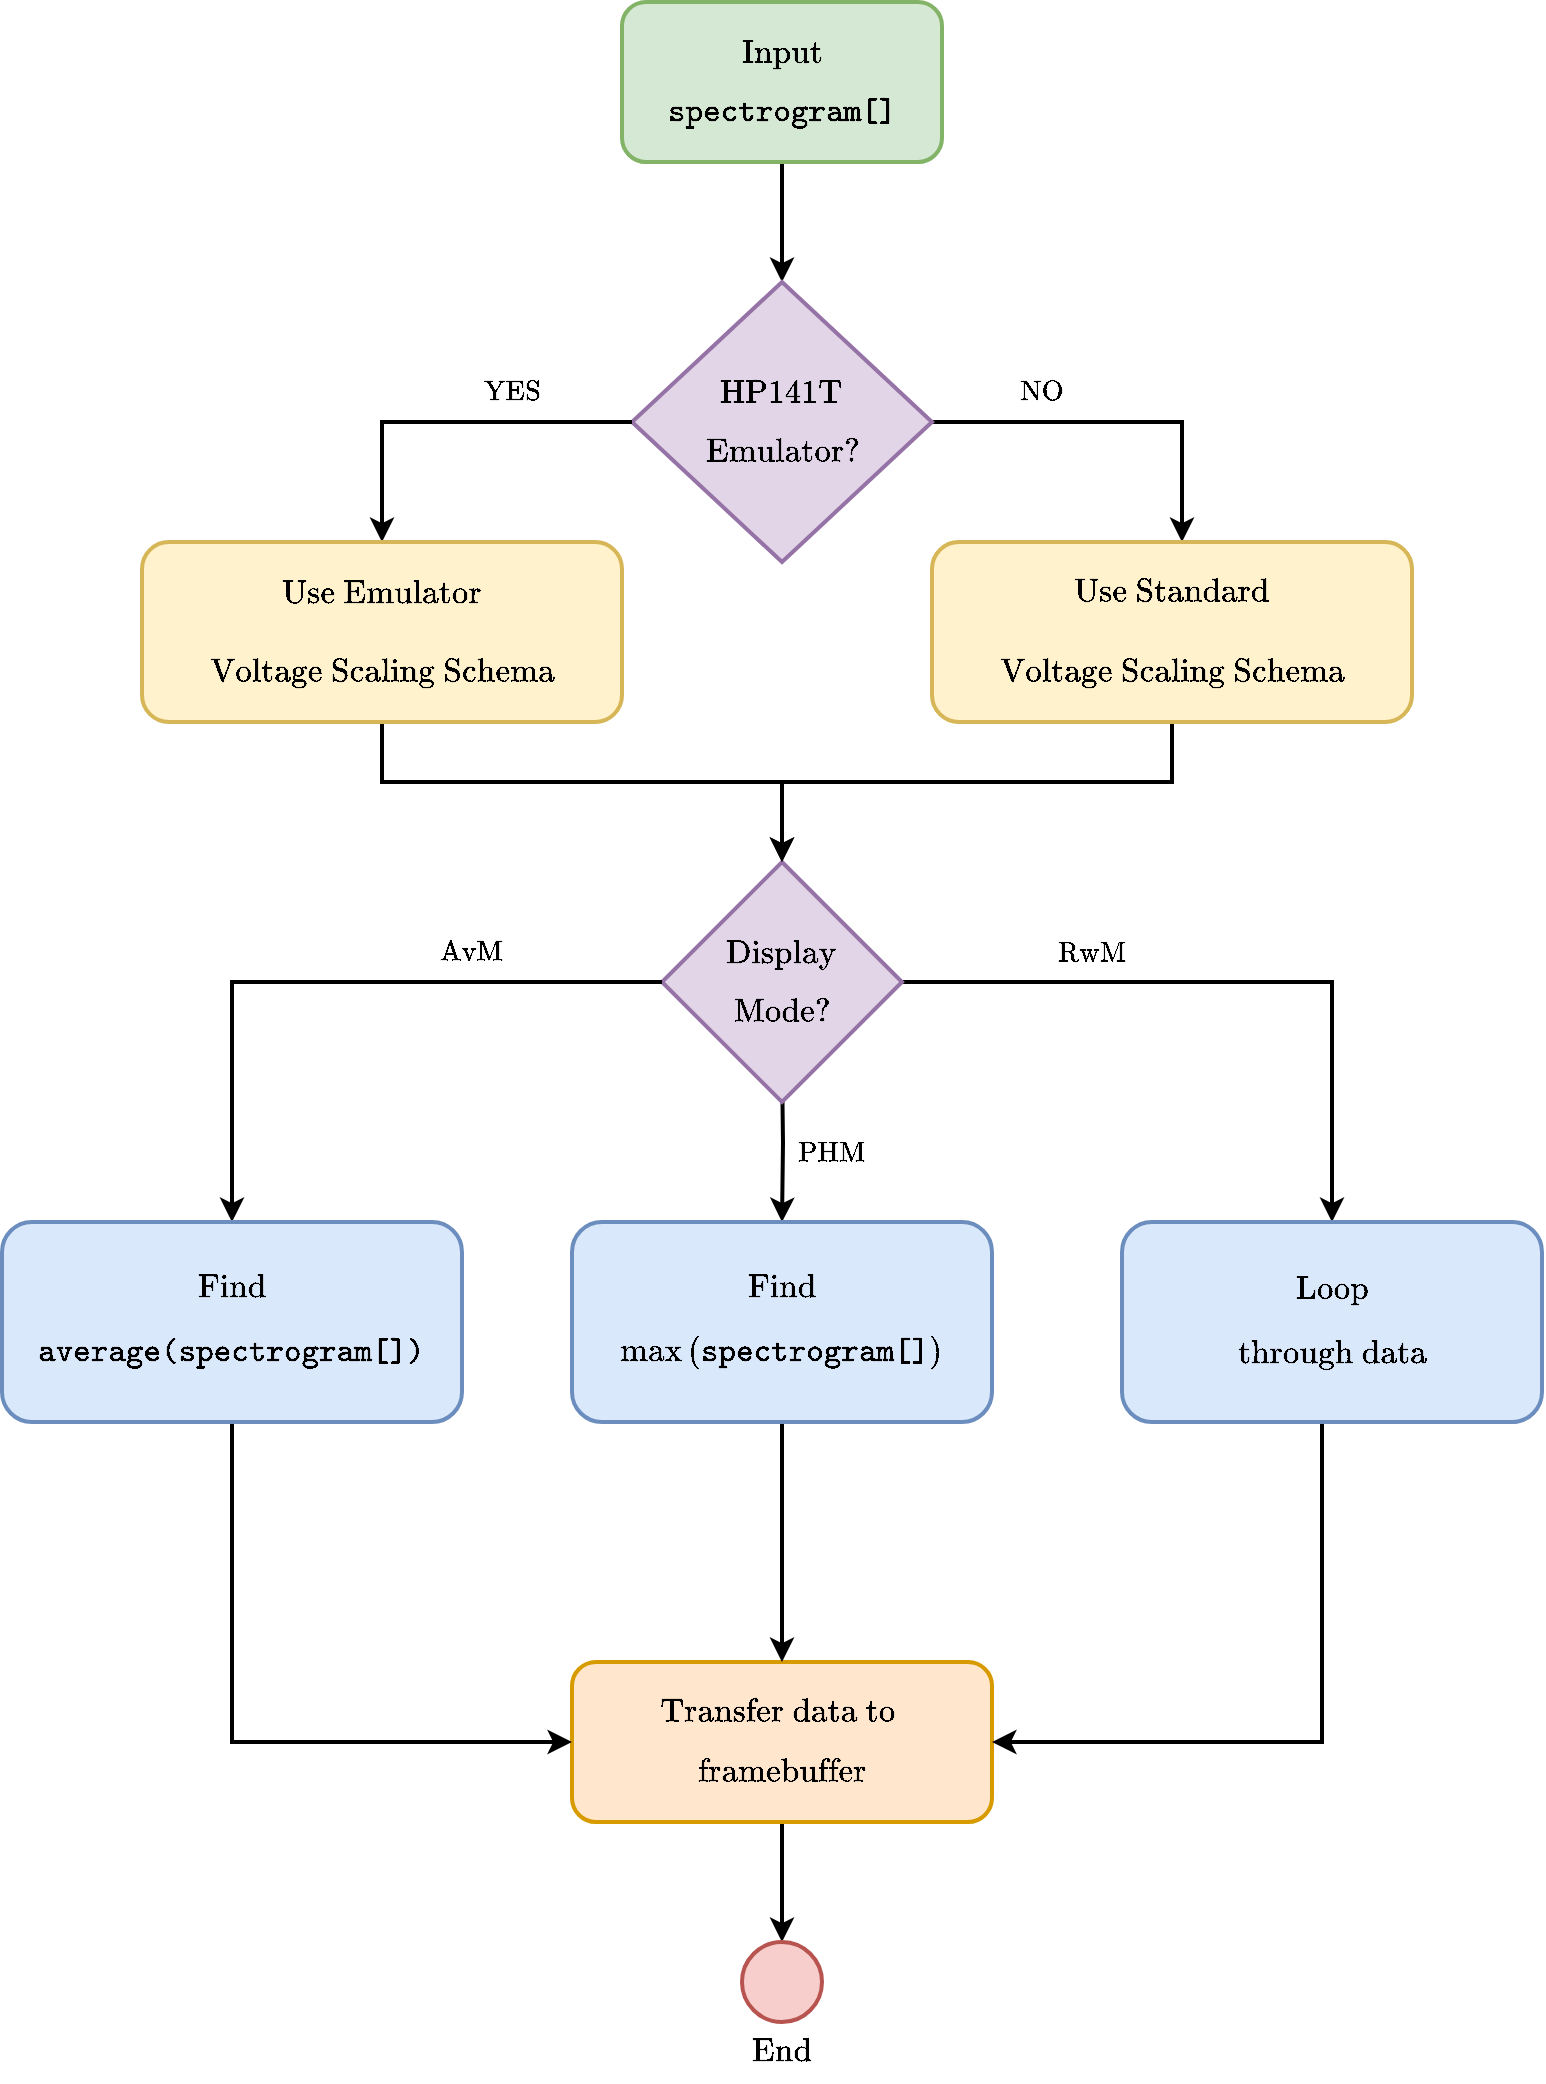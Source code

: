 <mxfile version="27.0.5">
  <diagram name="Page-1" id="s_6Yn8aQHhRHYE2DEVc4">
    <mxGraphModel dx="1019" dy="606" grid="1" gridSize="10" guides="1" tooltips="1" connect="1" arrows="1" fold="1" page="1" pageScale="1" pageWidth="1169" pageHeight="827" math="1" shadow="0">
      <root>
        <mxCell id="0" />
        <mxCell id="1" parent="0" />
        <mxCell id="j0czJf0FRw_KX-cHqv5S-84" style="edgeStyle=orthogonalEdgeStyle;rounded=0;orthogonalLoop=1;jettySize=auto;html=1;strokeWidth=2;" parent="1" source="j0czJf0FRw_KX-cHqv5S-78" target="j0czJf0FRw_KX-cHqv5S-82" edge="1">
          <mxGeometry relative="1" as="geometry" />
        </mxCell>
        <mxCell id="j0czJf0FRw_KX-cHqv5S-78" value="" style="rounded=1;whiteSpace=wrap;html=1;strokeWidth=2;fillColor=#ffe6cc;strokeColor=#d79b00;" parent="1" vertex="1">
          <mxGeometry x="495" y="880" width="210" height="80" as="geometry" />
        </mxCell>
        <mxCell id="j0czJf0FRw_KX-cHqv5S-7" style="edgeStyle=orthogonalEdgeStyle;rounded=0;orthogonalLoop=1;jettySize=auto;html=1;fontSize=14;strokeWidth=2;" parent="1" source="j0czJf0FRw_KX-cHqv5S-3" target="j0czJf0FRw_KX-cHqv5S-40" edge="1">
          <mxGeometry relative="1" as="geometry">
            <mxPoint x="600" y="200" as="targetPoint" />
          </mxGeometry>
        </mxCell>
        <mxCell id="j0czJf0FRw_KX-cHqv5S-3" value="" style="rounded=1;whiteSpace=wrap;html=1;strokeWidth=2;fillColor=#d5e8d4;strokeColor=#82b366;" parent="1" vertex="1">
          <mxGeometry x="520" y="50" width="160" height="80" as="geometry" />
        </mxCell>
        <mxCell id="j0czJf0FRw_KX-cHqv5S-12" value="$$\texttt{spectrogram[]}$$" style="text;html=1;align=center;verticalAlign=middle;whiteSpace=wrap;rounded=0;fontSize=14;" parent="1" vertex="1">
          <mxGeometry x="532.5" y="90" width="135" height="30" as="geometry" />
        </mxCell>
        <mxCell id="j0czJf0FRw_KX-cHqv5S-16" style="edgeStyle=orthogonalEdgeStyle;rounded=0;orthogonalLoop=1;jettySize=auto;html=1;fontSize=14;strokeWidth=2;" parent="1" target="j0czJf0FRw_KX-cHqv5S-24" edge="1">
          <mxGeometry relative="1" as="geometry">
            <mxPoint x="600" y="650" as="targetPoint" />
            <mxPoint x="600" y="580" as="sourcePoint" />
          </mxGeometry>
        </mxCell>
        <mxCell id="j0czJf0FRw_KX-cHqv5S-20" value="$$\text{PHM}$$" style="text;html=1;align=center;verticalAlign=middle;whiteSpace=wrap;rounded=0;" parent="1" vertex="1">
          <mxGeometry x="600" y="610" width="50" height="30" as="geometry" />
        </mxCell>
        <mxCell id="j0czJf0FRw_KX-cHqv5S-35" style="edgeStyle=orthogonalEdgeStyle;rounded=0;orthogonalLoop=1;jettySize=auto;html=1;exitX=1;exitY=0.5;exitDx=0;exitDy=0;strokeWidth=2;" parent="1" source="j0czJf0FRw_KX-cHqv5S-21" target="j0czJf0FRw_KX-cHqv5S-32" edge="1">
          <mxGeometry relative="1" as="geometry" />
        </mxCell>
        <mxCell id="j0czJf0FRw_KX-cHqv5S-21" value="" style="rhombus;whiteSpace=wrap;html=1;strokeWidth=2;fillColor=#e1d5e7;strokeColor=#9673a6;" parent="1" vertex="1">
          <mxGeometry x="540" y="480" width="120" height="120" as="geometry" />
        </mxCell>
        <mxCell id="j0czJf0FRw_KX-cHqv5S-22" value="&lt;font style=&quot;font-size: 14px;&quot;&gt;$$\text{Display}$$&lt;/font&gt;" style="text;html=1;align=center;verticalAlign=middle;whiteSpace=wrap;rounded=0;" parent="1" vertex="1">
          <mxGeometry x="570" y="510" width="60" height="30" as="geometry" />
        </mxCell>
        <mxCell id="j0czJf0FRw_KX-cHqv5S-23" value="&lt;font style=&quot;font-size: 14px;&quot;&gt;$$\text{Mode?}$$&lt;/font&gt;" style="text;html=1;align=center;verticalAlign=middle;whiteSpace=wrap;rounded=0;" parent="1" vertex="1">
          <mxGeometry x="570" y="540" width="60" height="30" as="geometry" />
        </mxCell>
        <mxCell id="j0czJf0FRw_KX-cHqv5S-70" style="edgeStyle=orthogonalEdgeStyle;rounded=0;orthogonalLoop=1;jettySize=auto;html=1;strokeWidth=2;" parent="1" source="j0czJf0FRw_KX-cHqv5S-24" target="j0czJf0FRw_KX-cHqv5S-78" edge="1">
          <mxGeometry relative="1" as="geometry">
            <mxPoint x="600.0" y="880" as="targetPoint" />
          </mxGeometry>
        </mxCell>
        <mxCell id="j0czJf0FRw_KX-cHqv5S-24" value="" style="rounded=1;whiteSpace=wrap;html=1;strokeWidth=2;fillColor=#dae8fc;strokeColor=#6c8ebf;" parent="1" vertex="1">
          <mxGeometry x="495" y="660" width="210" height="100" as="geometry" />
        </mxCell>
        <mxCell id="j0czJf0FRw_KX-cHqv5S-25" value="$$\text{Find}$$" style="text;html=1;align=center;verticalAlign=middle;whiteSpace=wrap;rounded=0;fontSize=14;" parent="1" vertex="1">
          <mxGeometry x="570" y="678" width="60" height="30" as="geometry" />
        </mxCell>
        <mxCell id="j0czJf0FRw_KX-cHqv5S-26" value="$$\max{(\texttt{spectrogram[]})}$$" style="text;html=1;align=center;verticalAlign=middle;whiteSpace=wrap;rounded=0;fontSize=14;" parent="1" vertex="1">
          <mxGeometry x="570" y="710" width="60" height="30" as="geometry" />
        </mxCell>
        <mxCell id="j0czJf0FRw_KX-cHqv5S-27" value="" style="endArrow=classic;html=1;rounded=0;exitX=0;exitY=0.5;exitDx=0;exitDy=0;strokeWidth=2;" parent="1" source="j0czJf0FRw_KX-cHqv5S-21" target="j0czJf0FRw_KX-cHqv5S-28" edge="1">
          <mxGeometry width="50" height="50" relative="1" as="geometry">
            <mxPoint x="540" y="600" as="sourcePoint" />
            <mxPoint x="320" y="670" as="targetPoint" />
            <Array as="points">
              <mxPoint x="325" y="540" />
            </Array>
          </mxGeometry>
        </mxCell>
        <mxCell id="j0czJf0FRw_KX-cHqv5S-69" style="edgeStyle=orthogonalEdgeStyle;rounded=0;orthogonalLoop=1;jettySize=auto;html=1;strokeWidth=2;" parent="1" source="j0czJf0FRw_KX-cHqv5S-28" target="j0czJf0FRw_KX-cHqv5S-78" edge="1">
          <mxGeometry relative="1" as="geometry">
            <mxPoint x="325" y="880" as="targetPoint" />
            <Array as="points">
              <mxPoint x="325" y="920" />
            </Array>
          </mxGeometry>
        </mxCell>
        <mxCell id="j0czJf0FRw_KX-cHqv5S-28" value="" style="rounded=1;whiteSpace=wrap;html=1;strokeWidth=2;fillColor=#dae8fc;strokeColor=#6c8ebf;" parent="1" vertex="1">
          <mxGeometry x="210" y="660" width="230" height="100" as="geometry" />
        </mxCell>
        <mxCell id="j0czJf0FRw_KX-cHqv5S-29" value="$$\text{Find}$$" style="text;html=1;align=center;verticalAlign=middle;whiteSpace=wrap;rounded=0;fontSize=14;" parent="1" vertex="1">
          <mxGeometry x="295" y="678" width="60" height="30" as="geometry" />
        </mxCell>
        <mxCell id="j0czJf0FRw_KX-cHqv5S-30" value="$$\texttt{average(spectrogram[])}$$" style="text;html=1;align=center;verticalAlign=middle;whiteSpace=wrap;rounded=0;fontSize=14;" parent="1" vertex="1">
          <mxGeometry x="295" y="710" width="60" height="30" as="geometry" />
        </mxCell>
        <mxCell id="j0czJf0FRw_KX-cHqv5S-31" value="$$\text{AvM}$$" style="text;html=1;align=center;verticalAlign=middle;whiteSpace=wrap;rounded=0;" parent="1" vertex="1">
          <mxGeometry x="420" y="510" width="50" height="30" as="geometry" />
        </mxCell>
        <mxCell id="j0czJf0FRw_KX-cHqv5S-71" style="edgeStyle=orthogonalEdgeStyle;rounded=0;orthogonalLoop=1;jettySize=auto;html=1;strokeWidth=2;" parent="1" source="j0czJf0FRw_KX-cHqv5S-32" target="j0czJf0FRw_KX-cHqv5S-78" edge="1">
          <mxGeometry relative="1" as="geometry">
            <mxPoint x="875" y="880" as="targetPoint" />
            <Array as="points">
              <mxPoint x="870" y="920" />
            </Array>
          </mxGeometry>
        </mxCell>
        <mxCell id="j0czJf0FRw_KX-cHqv5S-32" value="" style="rounded=1;whiteSpace=wrap;html=1;strokeWidth=2;fillColor=#dae8fc;strokeColor=#6c8ebf;" parent="1" vertex="1">
          <mxGeometry x="770" y="660" width="210" height="100" as="geometry" />
        </mxCell>
        <mxCell id="j0czJf0FRw_KX-cHqv5S-33" value="$$\text{Loop}$$" style="text;html=1;align=center;verticalAlign=middle;whiteSpace=wrap;rounded=0;fontSize=14;" parent="1" vertex="1">
          <mxGeometry x="845" y="678" width="60" height="30" as="geometry" />
        </mxCell>
        <mxCell id="j0czJf0FRw_KX-cHqv5S-34" value="$$\text{through data}$$" style="text;html=1;align=center;verticalAlign=middle;whiteSpace=wrap;rounded=0;fontSize=14;" parent="1" vertex="1">
          <mxGeometry x="845" y="710" width="60" height="30" as="geometry" />
        </mxCell>
        <mxCell id="j0czJf0FRw_KX-cHqv5S-39" value="$$\text{RwM}$$" style="text;html=1;align=center;verticalAlign=middle;whiteSpace=wrap;rounded=0;" parent="1" vertex="1">
          <mxGeometry x="730" y="510" width="50" height="30" as="geometry" />
        </mxCell>
        <mxCell id="j0czJf0FRw_KX-cHqv5S-44" style="edgeStyle=orthogonalEdgeStyle;rounded=0;orthogonalLoop=1;jettySize=auto;html=1;strokeWidth=2;" parent="1" source="j0czJf0FRw_KX-cHqv5S-40" edge="1">
          <mxGeometry relative="1" as="geometry">
            <mxPoint x="800.0" y="320" as="targetPoint" />
            <Array as="points">
              <mxPoint x="800" y="260" />
            </Array>
          </mxGeometry>
        </mxCell>
        <mxCell id="j0czJf0FRw_KX-cHqv5S-40" value="" style="rhombus;whiteSpace=wrap;html=1;strokeWidth=2;fillColor=#e1d5e7;strokeColor=#9673a6;" parent="1" vertex="1">
          <mxGeometry x="525" y="190" width="150" height="140" as="geometry" />
        </mxCell>
        <mxCell id="j0czJf0FRw_KX-cHqv5S-41" value="&lt;font style=&quot;font-size: 14px;&quot;&gt;$$\text{HP141T}$$&lt;/font&gt;" style="text;html=1;align=center;verticalAlign=middle;whiteSpace=wrap;rounded=0;" parent="1" vertex="1">
          <mxGeometry x="570" y="230" width="60" height="30" as="geometry" />
        </mxCell>
        <mxCell id="j0czJf0FRw_KX-cHqv5S-42" value="&lt;font style=&quot;font-size: 14px;&quot;&gt;$$\text{Emulator?}$$&lt;/font&gt;" style="text;html=1;align=center;verticalAlign=middle;whiteSpace=wrap;rounded=0;" parent="1" vertex="1">
          <mxGeometry x="570" y="260" width="60" height="30" as="geometry" />
        </mxCell>
        <mxCell id="j0czJf0FRw_KX-cHqv5S-43" value="" style="endArrow=classic;html=1;rounded=0;exitX=0;exitY=0.5;exitDx=0;exitDy=0;strokeWidth=2;" parent="1" source="j0czJf0FRw_KX-cHqv5S-40" target="j0czJf0FRw_KX-cHqv5S-48" edge="1">
          <mxGeometry width="50" height="50" relative="1" as="geometry">
            <mxPoint x="570" y="300" as="sourcePoint" />
            <mxPoint x="400" y="320" as="targetPoint" />
            <Array as="points">
              <mxPoint x="400" y="260" />
            </Array>
          </mxGeometry>
        </mxCell>
        <mxCell id="j0czJf0FRw_KX-cHqv5S-45" value="$$\text{YES}$$" style="text;html=1;align=center;verticalAlign=middle;whiteSpace=wrap;rounded=0;" parent="1" vertex="1">
          <mxGeometry x="440" y="230" width="50" height="30" as="geometry" />
        </mxCell>
        <mxCell id="j0czJf0FRw_KX-cHqv5S-46" value="$$\text{NO}$$" style="text;html=1;align=center;verticalAlign=middle;whiteSpace=wrap;rounded=0;" parent="1" vertex="1">
          <mxGeometry x="705" y="230" width="50" height="30" as="geometry" />
        </mxCell>
        <mxCell id="j0czJf0FRw_KX-cHqv5S-62" style="edgeStyle=orthogonalEdgeStyle;rounded=0;orthogonalLoop=1;jettySize=auto;html=1;strokeWidth=2;" parent="1" source="j0czJf0FRw_KX-cHqv5S-48" target="j0czJf0FRw_KX-cHqv5S-21" edge="1">
          <mxGeometry relative="1" as="geometry">
            <Array as="points">
              <mxPoint x="400" y="440" />
              <mxPoint x="600" y="440" />
            </Array>
          </mxGeometry>
        </mxCell>
        <mxCell id="j0czJf0FRw_KX-cHqv5S-48" value="" style="rounded=1;whiteSpace=wrap;html=1;strokeWidth=2;fillColor=#fff2cc;strokeColor=#d6b656;" parent="1" vertex="1">
          <mxGeometry x="280" y="320" width="240" height="90" as="geometry" />
        </mxCell>
        <mxCell id="j0czJf0FRw_KX-cHqv5S-51" value="$$\text{Use Emulator}$$" style="text;html=1;align=center;verticalAlign=middle;whiteSpace=wrap;rounded=0;fontSize=14;" parent="1" vertex="1">
          <mxGeometry x="310" y="330" width="180" height="30" as="geometry" />
        </mxCell>
        <mxCell id="j0czJf0FRw_KX-cHqv5S-54" value="$$\text{}$$" style="text;html=1;align=center;verticalAlign=middle;whiteSpace=wrap;rounded=0;fontSize=14;" parent="1" vertex="1">
          <mxGeometry x="315" y="360" width="180" height="30" as="geometry" />
        </mxCell>
        <mxCell id="j0czJf0FRw_KX-cHqv5S-55" value="$$\text{Voltage Scaling Schema}$$" style="text;html=1;align=center;verticalAlign=middle;whiteSpace=wrap;rounded=0;fontSize=14;" parent="1" vertex="1">
          <mxGeometry x="310" y="370" width="180" height="30" as="geometry" />
        </mxCell>
        <mxCell id="j0czJf0FRw_KX-cHqv5S-63" style="edgeStyle=orthogonalEdgeStyle;rounded=0;orthogonalLoop=1;jettySize=auto;html=1;strokeWidth=2;" parent="1" source="j0czJf0FRw_KX-cHqv5S-56" target="j0czJf0FRw_KX-cHqv5S-21" edge="1">
          <mxGeometry relative="1" as="geometry">
            <Array as="points">
              <mxPoint x="795" y="440" />
              <mxPoint x="600" y="440" />
            </Array>
          </mxGeometry>
        </mxCell>
        <mxCell id="j0czJf0FRw_KX-cHqv5S-56" value="" style="rounded=1;whiteSpace=wrap;html=1;strokeWidth=2;fillColor=#fff2cc;strokeColor=#d6b656;" parent="1" vertex="1">
          <mxGeometry x="675" y="320" width="240" height="90" as="geometry" />
        </mxCell>
        <mxCell id="j0czJf0FRw_KX-cHqv5S-57" value="$$\text{Use Standard}$$" style="text;html=1;align=center;verticalAlign=middle;whiteSpace=wrap;rounded=0;fontSize=14;" parent="1" vertex="1">
          <mxGeometry x="705" y="330" width="180" height="30" as="geometry" />
        </mxCell>
        <mxCell id="j0czJf0FRw_KX-cHqv5S-58" value="$$\text{}$$" style="text;html=1;align=center;verticalAlign=middle;whiteSpace=wrap;rounded=0;fontSize=14;" parent="1" vertex="1">
          <mxGeometry x="710" y="360" width="180" height="30" as="geometry" />
        </mxCell>
        <mxCell id="j0czJf0FRw_KX-cHqv5S-59" value="$$\text{Voltage Scaling Schema}$$" style="text;html=1;align=center;verticalAlign=middle;whiteSpace=wrap;rounded=0;fontSize=14;" parent="1" vertex="1">
          <mxGeometry x="705" y="370" width="180" height="30" as="geometry" />
        </mxCell>
        <mxCell id="j0czJf0FRw_KX-cHqv5S-73" value="$$\text{Transfer data to }$$" style="text;html=1;align=center;verticalAlign=middle;whiteSpace=wrap;rounded=0;fontSize=14;" parent="1" vertex="1">
          <mxGeometry x="570" y="890" width="60" height="30" as="geometry" />
        </mxCell>
        <mxCell id="j0czJf0FRw_KX-cHqv5S-76" value="$$\text{framebuffer}$$" style="text;html=1;align=center;verticalAlign=middle;whiteSpace=wrap;rounded=0;fontSize=14;" parent="1" vertex="1">
          <mxGeometry x="545" y="920" width="110" height="30" as="geometry" />
        </mxCell>
        <mxCell id="j0czJf0FRw_KX-cHqv5S-82" value="" style="ellipse;whiteSpace=wrap;html=1;aspect=fixed;strokeWidth=2;fillColor=#f8cecc;strokeColor=#b85450;" parent="1" vertex="1">
          <mxGeometry x="580" y="1020" width="40" height="40" as="geometry" />
        </mxCell>
        <mxCell id="j0czJf0FRw_KX-cHqv5S-85" value="$$\text{End}$$" style="text;html=1;align=center;verticalAlign=middle;whiteSpace=wrap;rounded=0;fontSize=14;" parent="1" vertex="1">
          <mxGeometry x="570" y="1060" width="60" height="30" as="geometry" />
        </mxCell>
        <mxCell id="j0czJf0FRw_KX-cHqv5S-86" value="$$\text{Input}$$" style="text;html=1;align=center;verticalAlign=middle;whiteSpace=wrap;rounded=0;fontSize=14;" parent="1" vertex="1">
          <mxGeometry x="510" y="60" width="180" height="30" as="geometry" />
        </mxCell>
      </root>
    </mxGraphModel>
  </diagram>
</mxfile>
